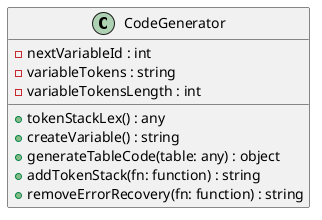@startuml
class CodeGenerator {
  - nextVariableId : int
  - variableTokens : string
  - variableTokensLength : int

  + tokenStackLex() : any
  + createVariable() : string
  + generateTableCode(table: any) : object
  + addTokenStack(fn: function) : string
  + removeErrorRecovery(fn: function) : string
}
@enduml
